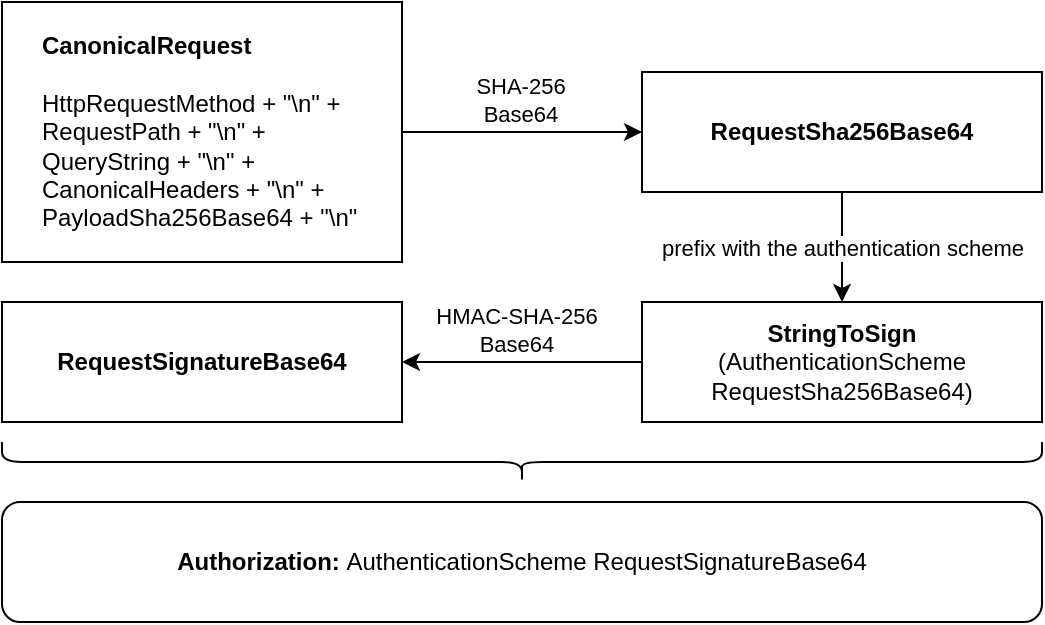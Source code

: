 <mxfile version="13.1.3">
    <diagram id="Sttl8mKHboSlKdve3zSI" name="Page-1">
        <mxGraphModel dx="625" dy="579" grid="1" gridSize="10" guides="1" tooltips="1" connect="1" arrows="1" fold="1" page="1" pageScale="1" pageWidth="827" pageHeight="1169" math="0" shadow="0">
            <root>
                <mxCell id="0"/>
                <mxCell id="1" parent="0"/>
                <mxCell id="9" style="edgeStyle=orthogonalEdgeStyle;rounded=0;orthogonalLoop=1;jettySize=auto;html=1;exitX=1;exitY=0.5;exitDx=0;exitDy=0;entryX=0;entryY=0.5;entryDx=0;entryDy=0;" parent="1" source="2" target="4" edge="1">
                    <mxGeometry relative="1" as="geometry"/>
                </mxCell>
                <mxCell id="10" value="SHA-256&lt;br&gt;Base64" style="edgeLabel;html=1;align=center;verticalAlign=middle;resizable=0;points=[];" parent="9" vertex="1" connectable="0">
                    <mxGeometry x="-0.022" y="2" relative="1" as="geometry">
                        <mxPoint y="-14" as="offset"/>
                    </mxGeometry>
                </mxCell>
                <mxCell id="2" value="&lt;span style=&quot;line-height: 100%&quot;&gt;&lt;font face=&quot;Helvetica&quot;&gt;&lt;b&gt;CanonicalRequest&lt;br&gt;&lt;/b&gt;&lt;br&gt;&lt;/font&gt;&lt;span style=&quot;font-family: &amp;#34;helvetica&amp;#34;&quot;&gt;HttpRequestMethod + &quot;\n&quot; +&lt;/span&gt;&lt;font face=&quot;Helvetica&quot;&gt;&lt;br&gt;&lt;/font&gt;&lt;span style=&quot;font-family: &amp;#34;helvetica&amp;#34;&quot;&gt;RequestPath + &quot;\n&quot; +&lt;/span&gt;&lt;font face=&quot;Helvetica&quot;&gt;&lt;br&gt;&lt;/font&gt;&lt;span style=&quot;font-family: &amp;#34;helvetica&amp;#34;&quot;&gt;QueryString + &quot;\n&quot; +&lt;/span&gt;&lt;font face=&quot;Helvetica&quot;&gt;&lt;br&gt;&lt;/font&gt;&lt;span style=&quot;font-family: &amp;#34;helvetica&amp;#34;&quot;&gt;CanonicalHeaders + &quot;\n&quot; +&lt;/span&gt;&lt;font face=&quot;Helvetica&quot;&gt;&lt;br&gt;&lt;/font&gt;&lt;span style=&quot;font-family: &amp;#34;helvetica&amp;#34;&quot;&gt;PayloadSha256Base64 + &quot;\n&quot;&lt;/span&gt;&lt;font face=&quot;Helvetica&quot;&gt;&lt;br&gt;&lt;/font&gt;&lt;font face=&quot;Helvetica&quot;&gt;&lt;/font&gt;&lt;/span&gt;" style="rounded=0;whiteSpace=wrap;html=1;align=left;fontFamily=Mrecord;perimeterSpacing=0;spacingLeft=10;spacing=10;spacingTop=0;" parent="1" vertex="1">
                    <mxGeometry x="40" y="220" width="200" height="130" as="geometry"/>
                </mxCell>
                <mxCell id="12" value="prefix with the authentication scheme" style="edgeStyle=orthogonalEdgeStyle;rounded=0;orthogonalLoop=1;jettySize=auto;html=1;exitX=0.5;exitY=1;exitDx=0;exitDy=0;entryX=0.5;entryY=0;entryDx=0;entryDy=0;" parent="1" source="4" target="11" edge="1">
                    <mxGeometry relative="1" as="geometry">
                        <mxPoint as="offset"/>
                    </mxGeometry>
                </mxCell>
                <mxCell id="4" value="&lt;b&gt;RequestSha256Base64&lt;/b&gt;" style="rounded=0;whiteSpace=wrap;html=1;" parent="1" vertex="1">
                    <mxGeometry x="360" y="255" width="200" height="60" as="geometry"/>
                </mxCell>
                <mxCell id="14" style="edgeStyle=orthogonalEdgeStyle;rounded=0;orthogonalLoop=1;jettySize=auto;html=1;exitX=0;exitY=0.5;exitDx=0;exitDy=0;" parent="1" source="11" target="13" edge="1">
                    <mxGeometry relative="1" as="geometry"/>
                </mxCell>
                <mxCell id="15" value="HMAC-SHA-256&lt;br&gt;Base64" style="edgeLabel;html=1;align=center;verticalAlign=middle;resizable=0;points=[];" parent="14" vertex="1" connectable="0">
                    <mxGeometry x="0.046" y="-1" relative="1" as="geometry">
                        <mxPoint y="-15" as="offset"/>
                    </mxGeometry>
                </mxCell>
                <mxCell id="11" value="&lt;b&gt;StringToSign&lt;/b&gt;&lt;br&gt;(AuthenticationScheme RequestSha256Base64)" style="rounded=0;whiteSpace=wrap;html=1;" parent="1" vertex="1">
                    <mxGeometry x="360" y="370" width="200" height="60" as="geometry"/>
                </mxCell>
                <mxCell id="13" value="&lt;b&gt;RequestSignatureBase64&lt;/b&gt;" style="rounded=0;whiteSpace=wrap;html=1;" parent="1" vertex="1">
                    <mxGeometry x="40" y="370" width="200" height="60" as="geometry"/>
                </mxCell>
                <mxCell id="16" value="" style="shape=curlyBracket;whiteSpace=wrap;html=1;rounded=1;fillColor=#FFFFFF;align=left;rotation=-90;" parent="1" vertex="1">
                    <mxGeometry x="290" y="190" width="20" height="520" as="geometry"/>
                </mxCell>
                <mxCell id="17" value="&lt;b&gt;Authorization: &lt;/b&gt;AuthenticationScheme RequestSignatureBase64" style="rounded=1;whiteSpace=wrap;html=1;align=center;" parent="1" vertex="1">
                    <mxGeometry x="40" y="470" width="520" height="60" as="geometry"/>
                </mxCell>
            </root>
        </mxGraphModel>
    </diagram>
</mxfile>
